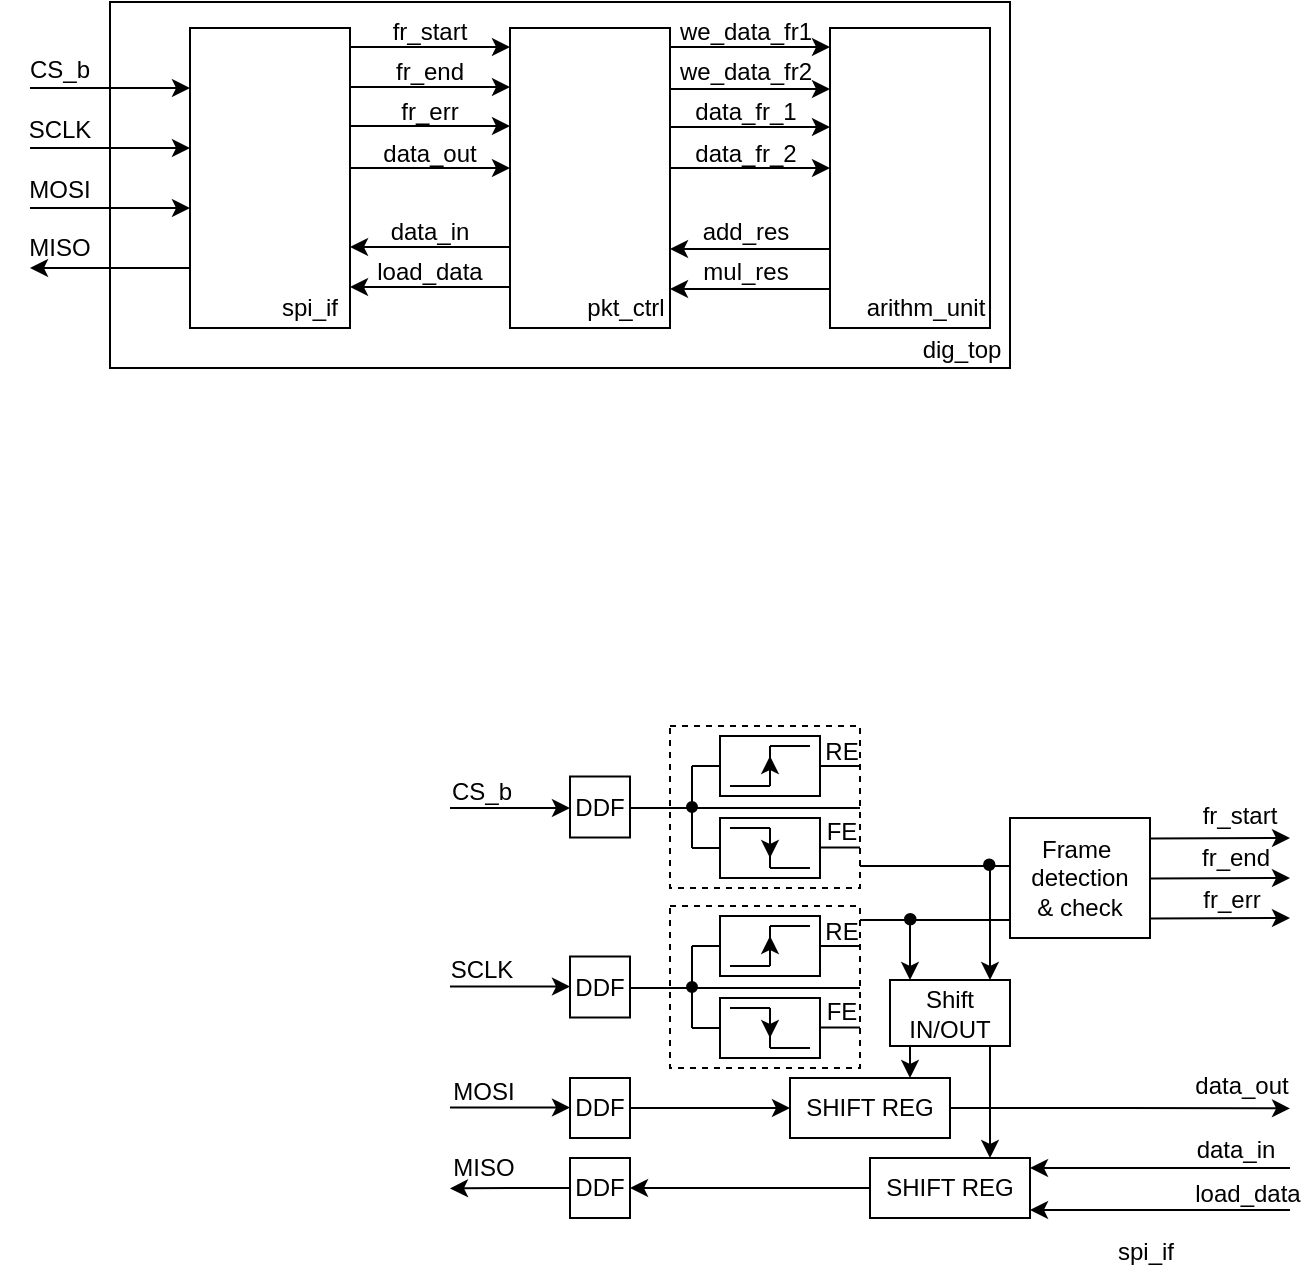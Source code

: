 <mxfile version="22.1.2" type="device">
  <diagram name="Page-1" id="AI9xFA448RENWGoOS4yr">
    <mxGraphModel dx="683" dy="432" grid="1" gridSize="10" guides="1" tooltips="1" connect="1" arrows="1" fold="1" page="1" pageScale="1" pageWidth="827" pageHeight="1169" math="0" shadow="0">
      <root>
        <mxCell id="0" />
        <mxCell id="1" parent="0" />
        <mxCell id="WoIh1A_TEwp8gWf-KlNA-135" value="" style="group" parent="1" vertex="1" connectable="0">
          <mxGeometry x="420" y="477" width="136" height="83" as="geometry" />
        </mxCell>
        <mxCell id="WoIh1A_TEwp8gWf-KlNA-115" value="" style="group" parent="WoIh1A_TEwp8gWf-KlNA-135" vertex="1" connectable="0">
          <mxGeometry x="50" y="12" width="40" height="20" as="geometry" />
        </mxCell>
        <mxCell id="WoIh1A_TEwp8gWf-KlNA-110" value="" style="endArrow=none;html=1;rounded=0;" parent="WoIh1A_TEwp8gWf-KlNA-115" edge="1">
          <mxGeometry width="50" height="50" relative="1" as="geometry">
            <mxPoint y="20" as="sourcePoint" />
            <mxPoint x="20" y="20" as="targetPoint" />
          </mxGeometry>
        </mxCell>
        <mxCell id="WoIh1A_TEwp8gWf-KlNA-111" value="" style="endArrow=none;html=1;rounded=0;" parent="WoIh1A_TEwp8gWf-KlNA-115" edge="1">
          <mxGeometry width="50" height="50" relative="1" as="geometry">
            <mxPoint x="20" as="sourcePoint" />
            <mxPoint x="40" as="targetPoint" />
          </mxGeometry>
        </mxCell>
        <mxCell id="WoIh1A_TEwp8gWf-KlNA-112" value="" style="endArrow=none;html=1;rounded=0;" parent="WoIh1A_TEwp8gWf-KlNA-115" edge="1">
          <mxGeometry width="50" height="50" relative="1" as="geometry">
            <mxPoint x="20" y="20" as="sourcePoint" />
            <mxPoint x="20" as="targetPoint" />
          </mxGeometry>
        </mxCell>
        <mxCell id="WoIh1A_TEwp8gWf-KlNA-114" value="" style="endArrow=classic;html=1;rounded=0;" parent="WoIh1A_TEwp8gWf-KlNA-115" edge="1">
          <mxGeometry width="50" height="50" relative="1" as="geometry">
            <mxPoint x="20" y="15" as="sourcePoint" />
            <mxPoint x="20" y="5" as="targetPoint" />
          </mxGeometry>
        </mxCell>
        <mxCell id="WoIh1A_TEwp8gWf-KlNA-121" value="" style="group" parent="WoIh1A_TEwp8gWf-KlNA-135" vertex="1" connectable="0">
          <mxGeometry x="50" y="53" width="40" height="20" as="geometry" />
        </mxCell>
        <mxCell id="WoIh1A_TEwp8gWf-KlNA-117" value="" style="endArrow=none;html=1;rounded=0;" parent="WoIh1A_TEwp8gWf-KlNA-121" edge="1">
          <mxGeometry width="50" height="50" relative="1" as="geometry">
            <mxPoint as="sourcePoint" />
            <mxPoint x="20" as="targetPoint" />
          </mxGeometry>
        </mxCell>
        <mxCell id="WoIh1A_TEwp8gWf-KlNA-118" value="" style="endArrow=none;html=1;rounded=0;" parent="WoIh1A_TEwp8gWf-KlNA-121" edge="1">
          <mxGeometry width="50" height="50" relative="1" as="geometry">
            <mxPoint x="20" y="20" as="sourcePoint" />
            <mxPoint x="40" y="20" as="targetPoint" />
          </mxGeometry>
        </mxCell>
        <mxCell id="WoIh1A_TEwp8gWf-KlNA-119" value="" style="endArrow=none;html=1;rounded=0;" parent="WoIh1A_TEwp8gWf-KlNA-121" edge="1">
          <mxGeometry width="50" height="50" relative="1" as="geometry">
            <mxPoint x="20" as="sourcePoint" />
            <mxPoint x="20" y="20" as="targetPoint" />
          </mxGeometry>
        </mxCell>
        <mxCell id="WoIh1A_TEwp8gWf-KlNA-120" value="" style="endArrow=classic;html=1;rounded=0;" parent="WoIh1A_TEwp8gWf-KlNA-121" edge="1">
          <mxGeometry width="50" height="50" relative="1" as="geometry">
            <mxPoint x="20" y="5" as="sourcePoint" />
            <mxPoint x="20" y="15" as="targetPoint" />
          </mxGeometry>
        </mxCell>
        <mxCell id="WoIh1A_TEwp8gWf-KlNA-122" value="" style="rounded=0;whiteSpace=wrap;html=1;fillColor=none;" parent="WoIh1A_TEwp8gWf-KlNA-135" vertex="1">
          <mxGeometry x="45" y="7" width="50" height="30" as="geometry" />
        </mxCell>
        <mxCell id="WoIh1A_TEwp8gWf-KlNA-123" value="" style="rounded=0;whiteSpace=wrap;html=1;fillColor=none;" parent="WoIh1A_TEwp8gWf-KlNA-135" vertex="1">
          <mxGeometry x="45" y="48" width="50" height="30" as="geometry" />
        </mxCell>
        <mxCell id="WoIh1A_TEwp8gWf-KlNA-124" value="" style="endArrow=none;html=1;rounded=0;" parent="WoIh1A_TEwp8gWf-KlNA-135" edge="1">
          <mxGeometry width="50" height="50" relative="1" as="geometry">
            <mxPoint x="95" y="22" as="sourcePoint" />
            <mxPoint x="115" y="22" as="targetPoint" />
          </mxGeometry>
        </mxCell>
        <mxCell id="WoIh1A_TEwp8gWf-KlNA-126" value="RE" style="text;html=1;strokeColor=none;fillColor=none;align=center;verticalAlign=middle;whiteSpace=wrap;rounded=0;" parent="WoIh1A_TEwp8gWf-KlNA-135" vertex="1">
          <mxGeometry x="76" width="60" height="30" as="geometry" />
        </mxCell>
        <mxCell id="WoIh1A_TEwp8gWf-KlNA-127" value="" style="endArrow=none;html=1;rounded=0;" parent="WoIh1A_TEwp8gWf-KlNA-135" edge="1">
          <mxGeometry width="50" height="50" relative="1" as="geometry">
            <mxPoint x="95" y="62.8" as="sourcePoint" />
            <mxPoint x="115" y="62.8" as="targetPoint" />
          </mxGeometry>
        </mxCell>
        <mxCell id="WoIh1A_TEwp8gWf-KlNA-128" value="FE" style="text;html=1;strokeColor=none;fillColor=none;align=center;verticalAlign=middle;whiteSpace=wrap;rounded=0;" parent="WoIh1A_TEwp8gWf-KlNA-135" vertex="1">
          <mxGeometry x="76" y="40" width="60" height="30" as="geometry" />
        </mxCell>
        <mxCell id="WoIh1A_TEwp8gWf-KlNA-129" value="" style="endArrow=none;html=1;rounded=0;" parent="WoIh1A_TEwp8gWf-KlNA-135" edge="1">
          <mxGeometry width="50" height="50" relative="1" as="geometry">
            <mxPoint y="43" as="sourcePoint" />
            <mxPoint x="115" y="43" as="targetPoint" />
          </mxGeometry>
        </mxCell>
        <mxCell id="WoIh1A_TEwp8gWf-KlNA-130" value="" style="rounded=0;whiteSpace=wrap;html=1;strokeColor=default;fillColor=none;dashed=1;" parent="WoIh1A_TEwp8gWf-KlNA-135" vertex="1">
          <mxGeometry x="20" y="2" width="95" height="81" as="geometry" />
        </mxCell>
        <mxCell id="WoIh1A_TEwp8gWf-KlNA-131" value="" style="endArrow=none;html=1;rounded=0;" parent="WoIh1A_TEwp8gWf-KlNA-135" edge="1">
          <mxGeometry width="50" height="50" relative="1" as="geometry">
            <mxPoint x="31" y="22" as="sourcePoint" />
            <mxPoint x="45" y="22" as="targetPoint" />
          </mxGeometry>
        </mxCell>
        <mxCell id="WoIh1A_TEwp8gWf-KlNA-132" value="" style="endArrow=none;html=1;rounded=0;" parent="WoIh1A_TEwp8gWf-KlNA-135" edge="1">
          <mxGeometry width="50" height="50" relative="1" as="geometry">
            <mxPoint x="31" y="63" as="sourcePoint" />
            <mxPoint x="45" y="63" as="targetPoint" />
          </mxGeometry>
        </mxCell>
        <mxCell id="WoIh1A_TEwp8gWf-KlNA-133" value="" style="endArrow=none;html=1;rounded=0;" parent="WoIh1A_TEwp8gWf-KlNA-135" edge="1">
          <mxGeometry width="50" height="50" relative="1" as="geometry">
            <mxPoint x="31" y="63" as="sourcePoint" />
            <mxPoint x="31" y="22" as="targetPoint" />
          </mxGeometry>
        </mxCell>
        <mxCell id="WoIh1A_TEwp8gWf-KlNA-134" value="" style="ellipse;whiteSpace=wrap;html=1;aspect=fixed;fillColor=#000000;" parent="WoIh1A_TEwp8gWf-KlNA-135" vertex="1">
          <mxGeometry x="28.5" y="40" width="5" height="5" as="geometry" />
        </mxCell>
        <mxCell id="WoIh1A_TEwp8gWf-KlNA-136" value="" style="group" parent="1" vertex="1" connectable="0">
          <mxGeometry x="420" y="567" width="136" height="83" as="geometry" />
        </mxCell>
        <mxCell id="WoIh1A_TEwp8gWf-KlNA-137" value="" style="group" parent="WoIh1A_TEwp8gWf-KlNA-136" vertex="1" connectable="0">
          <mxGeometry x="50" y="12" width="40" height="20" as="geometry" />
        </mxCell>
        <mxCell id="WoIh1A_TEwp8gWf-KlNA-138" value="" style="endArrow=none;html=1;rounded=0;" parent="WoIh1A_TEwp8gWf-KlNA-137" edge="1">
          <mxGeometry width="50" height="50" relative="1" as="geometry">
            <mxPoint y="20" as="sourcePoint" />
            <mxPoint x="20" y="20" as="targetPoint" />
          </mxGeometry>
        </mxCell>
        <mxCell id="WoIh1A_TEwp8gWf-KlNA-139" value="" style="endArrow=none;html=1;rounded=0;" parent="WoIh1A_TEwp8gWf-KlNA-137" edge="1">
          <mxGeometry width="50" height="50" relative="1" as="geometry">
            <mxPoint x="20" as="sourcePoint" />
            <mxPoint x="40" as="targetPoint" />
          </mxGeometry>
        </mxCell>
        <mxCell id="WoIh1A_TEwp8gWf-KlNA-140" value="" style="endArrow=none;html=1;rounded=0;" parent="WoIh1A_TEwp8gWf-KlNA-137" edge="1">
          <mxGeometry width="50" height="50" relative="1" as="geometry">
            <mxPoint x="20" y="20" as="sourcePoint" />
            <mxPoint x="20" as="targetPoint" />
          </mxGeometry>
        </mxCell>
        <mxCell id="WoIh1A_TEwp8gWf-KlNA-141" value="" style="endArrow=classic;html=1;rounded=0;" parent="WoIh1A_TEwp8gWf-KlNA-137" edge="1">
          <mxGeometry width="50" height="50" relative="1" as="geometry">
            <mxPoint x="20" y="15" as="sourcePoint" />
            <mxPoint x="20" y="5" as="targetPoint" />
          </mxGeometry>
        </mxCell>
        <mxCell id="WoIh1A_TEwp8gWf-KlNA-142" value="" style="group" parent="WoIh1A_TEwp8gWf-KlNA-136" vertex="1" connectable="0">
          <mxGeometry x="50" y="53" width="40" height="20" as="geometry" />
        </mxCell>
        <mxCell id="WoIh1A_TEwp8gWf-KlNA-143" value="" style="endArrow=none;html=1;rounded=0;" parent="WoIh1A_TEwp8gWf-KlNA-142" edge="1">
          <mxGeometry width="50" height="50" relative="1" as="geometry">
            <mxPoint as="sourcePoint" />
            <mxPoint x="20" as="targetPoint" />
          </mxGeometry>
        </mxCell>
        <mxCell id="WoIh1A_TEwp8gWf-KlNA-144" value="" style="endArrow=none;html=1;rounded=0;" parent="WoIh1A_TEwp8gWf-KlNA-142" edge="1">
          <mxGeometry width="50" height="50" relative="1" as="geometry">
            <mxPoint x="20" y="20" as="sourcePoint" />
            <mxPoint x="40" y="20" as="targetPoint" />
          </mxGeometry>
        </mxCell>
        <mxCell id="WoIh1A_TEwp8gWf-KlNA-145" value="" style="endArrow=none;html=1;rounded=0;" parent="WoIh1A_TEwp8gWf-KlNA-142" edge="1">
          <mxGeometry width="50" height="50" relative="1" as="geometry">
            <mxPoint x="20" as="sourcePoint" />
            <mxPoint x="20" y="20" as="targetPoint" />
          </mxGeometry>
        </mxCell>
        <mxCell id="WoIh1A_TEwp8gWf-KlNA-146" value="" style="endArrow=classic;html=1;rounded=0;" parent="WoIh1A_TEwp8gWf-KlNA-142" edge="1">
          <mxGeometry width="50" height="50" relative="1" as="geometry">
            <mxPoint x="20" y="5" as="sourcePoint" />
            <mxPoint x="20" y="15" as="targetPoint" />
          </mxGeometry>
        </mxCell>
        <mxCell id="WoIh1A_TEwp8gWf-KlNA-147" value="" style="rounded=0;whiteSpace=wrap;html=1;fillColor=none;" parent="WoIh1A_TEwp8gWf-KlNA-136" vertex="1">
          <mxGeometry x="45" y="7" width="50" height="30" as="geometry" />
        </mxCell>
        <mxCell id="WoIh1A_TEwp8gWf-KlNA-148" value="" style="rounded=0;whiteSpace=wrap;html=1;fillColor=none;" parent="WoIh1A_TEwp8gWf-KlNA-136" vertex="1">
          <mxGeometry x="45" y="48" width="50" height="30" as="geometry" />
        </mxCell>
        <mxCell id="WoIh1A_TEwp8gWf-KlNA-149" value="" style="endArrow=none;html=1;rounded=0;" parent="WoIh1A_TEwp8gWf-KlNA-136" edge="1">
          <mxGeometry width="50" height="50" relative="1" as="geometry">
            <mxPoint x="95" y="22" as="sourcePoint" />
            <mxPoint x="115" y="22" as="targetPoint" />
          </mxGeometry>
        </mxCell>
        <mxCell id="WoIh1A_TEwp8gWf-KlNA-150" value="RE" style="text;html=1;strokeColor=none;fillColor=none;align=center;verticalAlign=middle;whiteSpace=wrap;rounded=0;" parent="WoIh1A_TEwp8gWf-KlNA-136" vertex="1">
          <mxGeometry x="76" width="60" height="30" as="geometry" />
        </mxCell>
        <mxCell id="WoIh1A_TEwp8gWf-KlNA-151" value="" style="endArrow=none;html=1;rounded=0;" parent="WoIh1A_TEwp8gWf-KlNA-136" edge="1">
          <mxGeometry width="50" height="50" relative="1" as="geometry">
            <mxPoint x="95" y="62.8" as="sourcePoint" />
            <mxPoint x="115" y="62.8" as="targetPoint" />
          </mxGeometry>
        </mxCell>
        <mxCell id="WoIh1A_TEwp8gWf-KlNA-152" value="FE" style="text;html=1;strokeColor=none;fillColor=none;align=center;verticalAlign=middle;whiteSpace=wrap;rounded=0;" parent="WoIh1A_TEwp8gWf-KlNA-136" vertex="1">
          <mxGeometry x="76" y="40" width="60" height="30" as="geometry" />
        </mxCell>
        <mxCell id="WoIh1A_TEwp8gWf-KlNA-153" value="" style="endArrow=none;html=1;rounded=0;" parent="WoIh1A_TEwp8gWf-KlNA-136" edge="1">
          <mxGeometry width="50" height="50" relative="1" as="geometry">
            <mxPoint y="43" as="sourcePoint" />
            <mxPoint x="115" y="43" as="targetPoint" />
          </mxGeometry>
        </mxCell>
        <mxCell id="WoIh1A_TEwp8gWf-KlNA-154" value="" style="rounded=0;whiteSpace=wrap;html=1;strokeColor=default;fillColor=none;dashed=1;" parent="WoIh1A_TEwp8gWf-KlNA-136" vertex="1">
          <mxGeometry x="20" y="2" width="95" height="81" as="geometry" />
        </mxCell>
        <mxCell id="WoIh1A_TEwp8gWf-KlNA-155" value="" style="endArrow=none;html=1;rounded=0;" parent="WoIh1A_TEwp8gWf-KlNA-136" edge="1">
          <mxGeometry width="50" height="50" relative="1" as="geometry">
            <mxPoint x="31" y="22" as="sourcePoint" />
            <mxPoint x="45" y="22" as="targetPoint" />
          </mxGeometry>
        </mxCell>
        <mxCell id="WoIh1A_TEwp8gWf-KlNA-156" value="" style="endArrow=none;html=1;rounded=0;" parent="WoIh1A_TEwp8gWf-KlNA-136" edge="1">
          <mxGeometry width="50" height="50" relative="1" as="geometry">
            <mxPoint x="31" y="63" as="sourcePoint" />
            <mxPoint x="45" y="63" as="targetPoint" />
          </mxGeometry>
        </mxCell>
        <mxCell id="WoIh1A_TEwp8gWf-KlNA-157" value="" style="endArrow=none;html=1;rounded=0;" parent="WoIh1A_TEwp8gWf-KlNA-136" edge="1">
          <mxGeometry width="50" height="50" relative="1" as="geometry">
            <mxPoint x="31" y="63" as="sourcePoint" />
            <mxPoint x="31" y="22" as="targetPoint" />
          </mxGeometry>
        </mxCell>
        <mxCell id="WoIh1A_TEwp8gWf-KlNA-158" value="" style="ellipse;whiteSpace=wrap;html=1;aspect=fixed;fillColor=#000000;" parent="WoIh1A_TEwp8gWf-KlNA-136" vertex="1">
          <mxGeometry x="28.5" y="40" width="5" height="5" as="geometry" />
        </mxCell>
        <mxCell id="WoIh1A_TEwp8gWf-KlNA-159" value="DDF" style="rounded=0;whiteSpace=wrap;html=1;" parent="1" vertex="1">
          <mxGeometry x="390" y="504.25" width="30" height="30.5" as="geometry" />
        </mxCell>
        <mxCell id="WoIh1A_TEwp8gWf-KlNA-160" value="DDF" style="rounded=0;whiteSpace=wrap;html=1;" parent="1" vertex="1">
          <mxGeometry x="390" y="594.25" width="30" height="30.5" as="geometry" />
        </mxCell>
        <mxCell id="WoIh1A_TEwp8gWf-KlNA-161" value="" style="endArrow=classic;html=1;rounded=0;" parent="1" edge="1">
          <mxGeometry width="50" height="50" relative="1" as="geometry">
            <mxPoint x="330" y="520" as="sourcePoint" />
            <mxPoint x="390" y="520" as="targetPoint" />
          </mxGeometry>
        </mxCell>
        <mxCell id="WoIh1A_TEwp8gWf-KlNA-162" value="" style="endArrow=classic;html=1;rounded=0;" parent="1" edge="1">
          <mxGeometry width="50" height="50" relative="1" as="geometry">
            <mxPoint x="330" y="609.3" as="sourcePoint" />
            <mxPoint x="390" y="609.3" as="targetPoint" />
          </mxGeometry>
        </mxCell>
        <mxCell id="WoIh1A_TEwp8gWf-KlNA-166" style="edgeStyle=orthogonalEdgeStyle;rounded=0;orthogonalLoop=1;jettySize=auto;html=1;exitX=1;exitY=0.5;exitDx=0;exitDy=0;entryX=0;entryY=0.5;entryDx=0;entryDy=0;startArrow=none;startFill=0;endArrow=classic;endFill=1;" parent="1" source="WoIh1A_TEwp8gWf-KlNA-163" target="WoIh1A_TEwp8gWf-KlNA-165" edge="1">
          <mxGeometry relative="1" as="geometry" />
        </mxCell>
        <mxCell id="WoIh1A_TEwp8gWf-KlNA-163" value="DDF" style="rounded=0;whiteSpace=wrap;html=1;" parent="1" vertex="1">
          <mxGeometry x="390" y="655" width="30" height="30" as="geometry" />
        </mxCell>
        <mxCell id="WoIh1A_TEwp8gWf-KlNA-164" value="" style="endArrow=classic;html=1;rounded=0;" parent="1" edge="1">
          <mxGeometry width="50" height="50" relative="1" as="geometry">
            <mxPoint x="330" y="669.8" as="sourcePoint" />
            <mxPoint x="390" y="669.8" as="targetPoint" />
          </mxGeometry>
        </mxCell>
        <mxCell id="WoIh1A_TEwp8gWf-KlNA-186" style="edgeStyle=orthogonalEdgeStyle;rounded=0;orthogonalLoop=1;jettySize=auto;html=1;exitX=1;exitY=0.5;exitDx=0;exitDy=0;" parent="1" source="WoIh1A_TEwp8gWf-KlNA-165" edge="1">
          <mxGeometry relative="1" as="geometry">
            <mxPoint x="750" y="670.2" as="targetPoint" />
          </mxGeometry>
        </mxCell>
        <mxCell id="WoIh1A_TEwp8gWf-KlNA-165" value="SHIFT REG" style="rounded=0;whiteSpace=wrap;html=1;" parent="1" vertex="1">
          <mxGeometry x="500" y="655" width="80" height="30" as="geometry" />
        </mxCell>
        <mxCell id="WoIh1A_TEwp8gWf-KlNA-167" value="Shift&lt;br&gt;IN/OUT" style="rounded=0;whiteSpace=wrap;html=1;" parent="1" vertex="1">
          <mxGeometry x="550" y="606" width="60" height="33" as="geometry" />
        </mxCell>
        <mxCell id="WoIh1A_TEwp8gWf-KlNA-168" value="" style="endArrow=classic;html=1;rounded=0;entryX=0.75;entryY=0;entryDx=0;entryDy=0;" parent="1" target="WoIh1A_TEwp8gWf-KlNA-165" edge="1">
          <mxGeometry width="50" height="50" relative="1" as="geometry">
            <mxPoint x="560" y="639" as="sourcePoint" />
            <mxPoint x="610" y="589" as="targetPoint" />
          </mxGeometry>
        </mxCell>
        <mxCell id="WoIh1A_TEwp8gWf-KlNA-169" value="" style="endArrow=classic;html=1;rounded=0;entryX=0.75;entryY=0;entryDx=0;entryDy=0;" parent="1" target="WoIh1A_TEwp8gWf-KlNA-170" edge="1">
          <mxGeometry width="50" height="50" relative="1" as="geometry">
            <mxPoint x="600" y="639" as="sourcePoint" />
            <mxPoint x="600" y="660" as="targetPoint" />
          </mxGeometry>
        </mxCell>
        <mxCell id="WoIh1A_TEwp8gWf-KlNA-172" style="edgeStyle=orthogonalEdgeStyle;rounded=0;orthogonalLoop=1;jettySize=auto;html=1;exitX=0;exitY=0.5;exitDx=0;exitDy=0;entryX=1;entryY=0.5;entryDx=0;entryDy=0;" parent="1" source="WoIh1A_TEwp8gWf-KlNA-170" target="WoIh1A_TEwp8gWf-KlNA-171" edge="1">
          <mxGeometry relative="1" as="geometry" />
        </mxCell>
        <mxCell id="WoIh1A_TEwp8gWf-KlNA-170" value="SHIFT REG" style="rounded=0;whiteSpace=wrap;html=1;" parent="1" vertex="1">
          <mxGeometry x="540" y="695" width="80" height="30" as="geometry" />
        </mxCell>
        <mxCell id="WoIh1A_TEwp8gWf-KlNA-173" style="edgeStyle=orthogonalEdgeStyle;rounded=0;orthogonalLoop=1;jettySize=auto;html=1;exitX=0;exitY=0.5;exitDx=0;exitDy=0;" parent="1" source="WoIh1A_TEwp8gWf-KlNA-171" edge="1">
          <mxGeometry relative="1" as="geometry">
            <mxPoint x="330" y="710.2" as="targetPoint" />
          </mxGeometry>
        </mxCell>
        <mxCell id="WoIh1A_TEwp8gWf-KlNA-171" value="DDF" style="rounded=0;whiteSpace=wrap;html=1;" parent="1" vertex="1">
          <mxGeometry x="390" y="695" width="30" height="30" as="geometry" />
        </mxCell>
        <mxCell id="WoIh1A_TEwp8gWf-KlNA-174" value="Frame&amp;nbsp;&lt;br&gt;detection&lt;br&gt;&amp;amp; check" style="rounded=0;whiteSpace=wrap;html=1;" parent="1" vertex="1">
          <mxGeometry x="610" y="525" width="70" height="60" as="geometry" />
        </mxCell>
        <mxCell id="WoIh1A_TEwp8gWf-KlNA-176" value="" style="endArrow=classic;html=1;rounded=0;" parent="1" edge="1">
          <mxGeometry width="50" height="50" relative="1" as="geometry">
            <mxPoint x="680" y="555.25" as="sourcePoint" />
            <mxPoint x="750" y="555" as="targetPoint" />
          </mxGeometry>
        </mxCell>
        <mxCell id="WoIh1A_TEwp8gWf-KlNA-177" value="" style="endArrow=classic;html=1;rounded=0;" parent="1" edge="1">
          <mxGeometry width="50" height="50" relative="1" as="geometry">
            <mxPoint x="680" y="535.25" as="sourcePoint" />
            <mxPoint x="750" y="535" as="targetPoint" />
          </mxGeometry>
        </mxCell>
        <mxCell id="WoIh1A_TEwp8gWf-KlNA-178" value="" style="endArrow=classic;html=1;rounded=0;" parent="1" edge="1">
          <mxGeometry width="50" height="50" relative="1" as="geometry">
            <mxPoint x="680" y="575.25" as="sourcePoint" />
            <mxPoint x="750" y="575" as="targetPoint" />
          </mxGeometry>
        </mxCell>
        <mxCell id="WoIh1A_TEwp8gWf-KlNA-180" value="" style="endArrow=none;html=1;rounded=0;" parent="1" edge="1">
          <mxGeometry width="50" height="50" relative="1" as="geometry">
            <mxPoint x="610" y="549" as="sourcePoint" />
            <mxPoint x="535" y="549" as="targetPoint" />
          </mxGeometry>
        </mxCell>
        <mxCell id="WoIh1A_TEwp8gWf-KlNA-181" value="" style="endArrow=none;html=1;rounded=0;" parent="1" edge="1">
          <mxGeometry width="50" height="50" relative="1" as="geometry">
            <mxPoint x="610" y="576" as="sourcePoint" />
            <mxPoint x="535" y="576" as="targetPoint" />
          </mxGeometry>
        </mxCell>
        <mxCell id="WoIh1A_TEwp8gWf-KlNA-182" value="" style="endArrow=classic;html=1;rounded=0;entryX=0.75;entryY=0;entryDx=0;entryDy=0;" parent="1" edge="1">
          <mxGeometry width="50" height="50" relative="1" as="geometry">
            <mxPoint x="600" y="549" as="sourcePoint" />
            <mxPoint x="600" y="606" as="targetPoint" />
          </mxGeometry>
        </mxCell>
        <mxCell id="WoIh1A_TEwp8gWf-KlNA-183" value="" style="endArrow=classic;html=1;rounded=0;entryX=0.75;entryY=0;entryDx=0;entryDy=0;" parent="1" edge="1">
          <mxGeometry width="50" height="50" relative="1" as="geometry">
            <mxPoint x="560" y="576" as="sourcePoint" />
            <mxPoint x="560" y="606" as="targetPoint" />
          </mxGeometry>
        </mxCell>
        <mxCell id="WoIh1A_TEwp8gWf-KlNA-184" value="" style="ellipse;whiteSpace=wrap;html=1;aspect=fixed;fillColor=#000000;" parent="1" vertex="1">
          <mxGeometry x="597" y="545.75" width="5.25" height="5.25" as="geometry" />
        </mxCell>
        <mxCell id="WoIh1A_TEwp8gWf-KlNA-185" value="" style="ellipse;whiteSpace=wrap;html=1;aspect=fixed;fillColor=#000000;" parent="1" vertex="1">
          <mxGeometry x="557.5" y="573" width="5.25" height="5.25" as="geometry" />
        </mxCell>
        <mxCell id="WoIh1A_TEwp8gWf-KlNA-187" value="" style="endArrow=classic;html=1;rounded=0;entryX=1;entryY=0.5;entryDx=0;entryDy=0;" parent="1" edge="1">
          <mxGeometry width="50" height="50" relative="1" as="geometry">
            <mxPoint x="750" y="721" as="sourcePoint" />
            <mxPoint x="620" y="721" as="targetPoint" />
          </mxGeometry>
        </mxCell>
        <mxCell id="WoIh1A_TEwp8gWf-KlNA-188" value="" style="endArrow=classic;html=1;rounded=0;entryX=1;entryY=0.5;entryDx=0;entryDy=0;" parent="1" edge="1">
          <mxGeometry width="50" height="50" relative="1" as="geometry">
            <mxPoint x="750" y="700" as="sourcePoint" />
            <mxPoint x="620" y="700" as="targetPoint" />
          </mxGeometry>
        </mxCell>
        <mxCell id="GOim5yvG8NWphUXoWWZ7-10" style="edgeStyle=orthogonalEdgeStyle;rounded=0;orthogonalLoop=1;jettySize=auto;html=1;exitX=1;exitY=0.25;exitDx=0;exitDy=0;entryX=0;entryY=0.25;entryDx=0;entryDy=0;" edge="1" parent="1">
          <mxGeometry relative="1" as="geometry">
            <mxPoint x="280" y="139.5" as="sourcePoint" />
            <mxPoint x="360" y="139.5" as="targetPoint" />
          </mxGeometry>
        </mxCell>
        <mxCell id="GOim5yvG8NWphUXoWWZ7-11" style="edgeStyle=orthogonalEdgeStyle;rounded=0;orthogonalLoop=1;jettySize=auto;html=1;exitX=1;exitY=0.25;exitDx=0;exitDy=0;entryX=0;entryY=0.25;entryDx=0;entryDy=0;" edge="1" parent="1">
          <mxGeometry relative="1" as="geometry">
            <mxPoint x="280" y="159.5" as="sourcePoint" />
            <mxPoint x="360" y="159.5" as="targetPoint" />
          </mxGeometry>
        </mxCell>
        <mxCell id="GOim5yvG8NWphUXoWWZ7-12" style="edgeStyle=orthogonalEdgeStyle;rounded=0;orthogonalLoop=1;jettySize=auto;html=1;exitX=1;exitY=0.5;exitDx=0;exitDy=0;entryX=0;entryY=0.5;entryDx=0;entryDy=0;" edge="1" parent="1">
          <mxGeometry relative="1" as="geometry">
            <mxPoint x="280" y="179" as="sourcePoint" />
            <mxPoint x="360" y="179" as="targetPoint" />
          </mxGeometry>
        </mxCell>
        <mxCell id="GOim5yvG8NWphUXoWWZ7-13" style="edgeStyle=orthogonalEdgeStyle;rounded=0;orthogonalLoop=1;jettySize=auto;html=1;exitX=1;exitY=0.5;exitDx=0;exitDy=0;entryX=0;entryY=0.5;entryDx=0;entryDy=0;" edge="1" parent="1">
          <mxGeometry relative="1" as="geometry">
            <mxPoint x="280" y="200" as="sourcePoint" />
            <mxPoint x="360" y="200" as="targetPoint" />
          </mxGeometry>
        </mxCell>
        <mxCell id="WoIh1A_TEwp8gWf-KlNA-189" value="" style="rounded=0;whiteSpace=wrap;html=1;fillColor=none;" parent="1" vertex="1">
          <mxGeometry x="200" y="130" width="80" height="150" as="geometry" />
        </mxCell>
        <mxCell id="WoIh1A_TEwp8gWf-KlNA-191" value="spi_if" style="text;html=1;strokeColor=none;fillColor=none;align=center;verticalAlign=middle;whiteSpace=wrap;rounded=0;" parent="1" vertex="1">
          <mxGeometry x="648" y="727" width="60" height="30" as="geometry" />
        </mxCell>
        <mxCell id="WoIh1A_TEwp8gWf-KlNA-192" value="CS_b" style="text;html=1;strokeColor=none;fillColor=none;align=center;verticalAlign=middle;whiteSpace=wrap;rounded=0;" parent="1" vertex="1">
          <mxGeometry x="316" y="497" width="60" height="30" as="geometry" />
        </mxCell>
        <mxCell id="WoIh1A_TEwp8gWf-KlNA-193" value="SCLK" style="text;html=1;strokeColor=none;fillColor=none;align=center;verticalAlign=middle;whiteSpace=wrap;rounded=0;" parent="1" vertex="1">
          <mxGeometry x="316" y="586" width="60" height="30" as="geometry" />
        </mxCell>
        <mxCell id="WoIh1A_TEwp8gWf-KlNA-194" value="MOSI" style="text;html=1;strokeColor=none;fillColor=none;align=center;verticalAlign=middle;whiteSpace=wrap;rounded=0;" parent="1" vertex="1">
          <mxGeometry x="317" y="647" width="60" height="30" as="geometry" />
        </mxCell>
        <mxCell id="WoIh1A_TEwp8gWf-KlNA-195" value="MISO" style="text;html=1;strokeColor=none;fillColor=none;align=center;verticalAlign=middle;whiteSpace=wrap;rounded=0;" parent="1" vertex="1">
          <mxGeometry x="317" y="685" width="60" height="30" as="geometry" />
        </mxCell>
        <mxCell id="WoIh1A_TEwp8gWf-KlNA-196" value="fr_start" style="text;html=1;strokeColor=none;fillColor=none;align=center;verticalAlign=middle;whiteSpace=wrap;rounded=0;" parent="1" vertex="1">
          <mxGeometry x="695" y="508.75" width="60" height="30" as="geometry" />
        </mxCell>
        <mxCell id="WoIh1A_TEwp8gWf-KlNA-197" value="fr_end" style="text;html=1;strokeColor=none;fillColor=none;align=center;verticalAlign=middle;whiteSpace=wrap;rounded=0;" parent="1" vertex="1">
          <mxGeometry x="693" y="530" width="60" height="30" as="geometry" />
        </mxCell>
        <mxCell id="WoIh1A_TEwp8gWf-KlNA-198" value="fr_err" style="text;html=1;strokeColor=none;fillColor=none;align=center;verticalAlign=middle;whiteSpace=wrap;rounded=0;" parent="1" vertex="1">
          <mxGeometry x="691" y="551" width="60" height="30" as="geometry" />
        </mxCell>
        <mxCell id="WoIh1A_TEwp8gWf-KlNA-199" value="data_out" style="text;html=1;strokeColor=none;fillColor=none;align=center;verticalAlign=middle;whiteSpace=wrap;rounded=0;" parent="1" vertex="1">
          <mxGeometry x="696" y="644" width="60" height="30" as="geometry" />
        </mxCell>
        <mxCell id="WoIh1A_TEwp8gWf-KlNA-200" value="data_in" style="text;html=1;strokeColor=none;fillColor=none;align=center;verticalAlign=middle;whiteSpace=wrap;rounded=0;" parent="1" vertex="1">
          <mxGeometry x="693" y="676" width="60" height="30" as="geometry" />
        </mxCell>
        <mxCell id="WoIh1A_TEwp8gWf-KlNA-201" value="load_data" style="text;html=1;strokeColor=none;fillColor=none;align=center;verticalAlign=middle;whiteSpace=wrap;rounded=0;" parent="1" vertex="1">
          <mxGeometry x="699" y="698" width="60" height="30" as="geometry" />
        </mxCell>
        <mxCell id="GOim5yvG8NWphUXoWWZ7-2" value="spi_if" style="text;html=1;strokeColor=none;fillColor=none;align=center;verticalAlign=middle;whiteSpace=wrap;rounded=0;" vertex="1" parent="1">
          <mxGeometry x="230" y="255" width="60" height="30" as="geometry" />
        </mxCell>
        <mxCell id="GOim5yvG8NWphUXoWWZ7-14" style="edgeStyle=orthogonalEdgeStyle;rounded=0;orthogonalLoop=1;jettySize=auto;html=1;exitX=0;exitY=0.75;exitDx=0;exitDy=0;entryX=1;entryY=0.75;entryDx=0;entryDy=0;" edge="1" parent="1">
          <mxGeometry relative="1" as="geometry">
            <mxPoint x="360" y="259.5" as="sourcePoint" />
            <mxPoint x="280" y="259.5" as="targetPoint" />
          </mxGeometry>
        </mxCell>
        <mxCell id="GOim5yvG8NWphUXoWWZ7-15" style="edgeStyle=orthogonalEdgeStyle;rounded=0;orthogonalLoop=1;jettySize=auto;html=1;exitX=0;exitY=0.75;exitDx=0;exitDy=0;entryX=1;entryY=0.75;entryDx=0;entryDy=0;" edge="1" parent="1">
          <mxGeometry relative="1" as="geometry">
            <mxPoint x="360" y="239.5" as="sourcePoint" />
            <mxPoint x="280" y="239.5" as="targetPoint" />
          </mxGeometry>
        </mxCell>
        <mxCell id="GOim5yvG8NWphUXoWWZ7-16" style="edgeStyle=orthogonalEdgeStyle;rounded=0;orthogonalLoop=1;jettySize=auto;html=1;exitX=1;exitY=0.25;exitDx=0;exitDy=0;entryX=0;entryY=0.25;entryDx=0;entryDy=0;" edge="1" parent="1">
          <mxGeometry relative="1" as="geometry">
            <mxPoint x="440" y="139.5" as="sourcePoint" />
            <mxPoint x="520" y="139.5" as="targetPoint" />
          </mxGeometry>
        </mxCell>
        <mxCell id="GOim5yvG8NWphUXoWWZ7-17" style="edgeStyle=orthogonalEdgeStyle;rounded=0;orthogonalLoop=1;jettySize=auto;html=1;exitX=1;exitY=0.25;exitDx=0;exitDy=0;entryX=0;entryY=0.25;entryDx=0;entryDy=0;" edge="1" parent="1">
          <mxGeometry relative="1" as="geometry">
            <mxPoint x="440" y="160.5" as="sourcePoint" />
            <mxPoint x="520" y="160.5" as="targetPoint" />
          </mxGeometry>
        </mxCell>
        <mxCell id="GOim5yvG8NWphUXoWWZ7-18" style="edgeStyle=orthogonalEdgeStyle;rounded=0;orthogonalLoop=1;jettySize=auto;html=1;exitX=1;exitY=0.25;exitDx=0;exitDy=0;entryX=0;entryY=0.25;entryDx=0;entryDy=0;" edge="1" parent="1">
          <mxGeometry relative="1" as="geometry">
            <mxPoint x="440" y="179.5" as="sourcePoint" />
            <mxPoint x="520" y="179.5" as="targetPoint" />
          </mxGeometry>
        </mxCell>
        <mxCell id="GOim5yvG8NWphUXoWWZ7-19" style="edgeStyle=orthogonalEdgeStyle;rounded=0;orthogonalLoop=1;jettySize=auto;html=1;exitX=1;exitY=0.5;exitDx=0;exitDy=0;entryX=0;entryY=0.5;entryDx=0;entryDy=0;" edge="1" parent="1">
          <mxGeometry relative="1" as="geometry">
            <mxPoint x="440" y="200" as="sourcePoint" />
            <mxPoint x="520" y="200" as="targetPoint" />
          </mxGeometry>
        </mxCell>
        <mxCell id="GOim5yvG8NWphUXoWWZ7-4" value="" style="rounded=0;whiteSpace=wrap;html=1;fillColor=none;" vertex="1" parent="1">
          <mxGeometry x="360" y="130" width="80" height="150" as="geometry" />
        </mxCell>
        <mxCell id="GOim5yvG8NWphUXoWWZ7-5" value="pkt_ctrl" style="text;html=1;strokeColor=none;fillColor=none;align=center;verticalAlign=middle;whiteSpace=wrap;rounded=0;" vertex="1" parent="1">
          <mxGeometry x="388" y="255" width="60" height="30" as="geometry" />
        </mxCell>
        <mxCell id="GOim5yvG8NWphUXoWWZ7-20" style="edgeStyle=orthogonalEdgeStyle;rounded=0;orthogonalLoop=1;jettySize=auto;html=1;exitX=0;exitY=0.75;exitDx=0;exitDy=0;entryX=1;entryY=0.75;entryDx=0;entryDy=0;" edge="1" parent="1">
          <mxGeometry relative="1" as="geometry">
            <mxPoint x="520" y="260.5" as="sourcePoint" />
            <mxPoint x="440" y="260.5" as="targetPoint" />
          </mxGeometry>
        </mxCell>
        <mxCell id="GOim5yvG8NWphUXoWWZ7-21" style="edgeStyle=orthogonalEdgeStyle;rounded=0;orthogonalLoop=1;jettySize=auto;html=1;exitX=0;exitY=0.75;exitDx=0;exitDy=0;entryX=1;entryY=0.75;entryDx=0;entryDy=0;" edge="1" parent="1">
          <mxGeometry relative="1" as="geometry">
            <mxPoint x="520" y="240.5" as="sourcePoint" />
            <mxPoint x="440" y="240.5" as="targetPoint" />
          </mxGeometry>
        </mxCell>
        <mxCell id="GOim5yvG8NWphUXoWWZ7-6" value="" style="rounded=0;whiteSpace=wrap;html=1;fillColor=none;" vertex="1" parent="1">
          <mxGeometry x="520" y="130" width="80" height="150" as="geometry" />
        </mxCell>
        <mxCell id="GOim5yvG8NWphUXoWWZ7-7" value="arithm_unit" style="text;html=1;strokeColor=none;fillColor=none;align=center;verticalAlign=middle;whiteSpace=wrap;rounded=0;" vertex="1" parent="1">
          <mxGeometry x="538" y="255" width="60" height="30" as="geometry" />
        </mxCell>
        <mxCell id="GOim5yvG8NWphUXoWWZ7-22" value="" style="endArrow=classic;html=1;rounded=0;" edge="1" parent="1">
          <mxGeometry width="50" height="50" relative="1" as="geometry">
            <mxPoint x="120" y="160" as="sourcePoint" />
            <mxPoint x="200" y="160" as="targetPoint" />
          </mxGeometry>
        </mxCell>
        <mxCell id="GOim5yvG8NWphUXoWWZ7-23" value="" style="endArrow=classic;html=1;rounded=0;" edge="1" parent="1">
          <mxGeometry width="50" height="50" relative="1" as="geometry">
            <mxPoint x="120" y="190" as="sourcePoint" />
            <mxPoint x="200" y="190" as="targetPoint" />
          </mxGeometry>
        </mxCell>
        <mxCell id="GOim5yvG8NWphUXoWWZ7-25" value="" style="endArrow=classic;html=1;rounded=0;" edge="1" parent="1">
          <mxGeometry width="50" height="50" relative="1" as="geometry">
            <mxPoint x="120" y="220" as="sourcePoint" />
            <mxPoint x="200" y="220" as="targetPoint" />
          </mxGeometry>
        </mxCell>
        <mxCell id="GOim5yvG8NWphUXoWWZ7-26" value="" style="endArrow=classic;html=1;rounded=0;" edge="1" parent="1">
          <mxGeometry width="50" height="50" relative="1" as="geometry">
            <mxPoint x="200" y="250" as="sourcePoint" />
            <mxPoint x="120" y="250" as="targetPoint" />
          </mxGeometry>
        </mxCell>
        <mxCell id="GOim5yvG8NWphUXoWWZ7-27" value="CS_b" style="text;html=1;strokeColor=none;fillColor=none;align=center;verticalAlign=middle;whiteSpace=wrap;rounded=0;" vertex="1" parent="1">
          <mxGeometry x="105" y="136" width="60" height="30" as="geometry" />
        </mxCell>
        <mxCell id="GOim5yvG8NWphUXoWWZ7-28" value="SCLK" style="text;html=1;strokeColor=none;fillColor=none;align=center;verticalAlign=middle;whiteSpace=wrap;rounded=0;" vertex="1" parent="1">
          <mxGeometry x="105" y="166" width="60" height="30" as="geometry" />
        </mxCell>
        <mxCell id="GOim5yvG8NWphUXoWWZ7-29" value="MOSI" style="text;html=1;strokeColor=none;fillColor=none;align=center;verticalAlign=middle;whiteSpace=wrap;rounded=0;" vertex="1" parent="1">
          <mxGeometry x="105" y="196" width="60" height="30" as="geometry" />
        </mxCell>
        <mxCell id="GOim5yvG8NWphUXoWWZ7-30" value="MISO" style="text;html=1;strokeColor=none;fillColor=none;align=center;verticalAlign=middle;whiteSpace=wrap;rounded=0;" vertex="1" parent="1">
          <mxGeometry x="105" y="225" width="60" height="30" as="geometry" />
        </mxCell>
        <mxCell id="GOim5yvG8NWphUXoWWZ7-31" value="fr_start" style="text;html=1;strokeColor=none;fillColor=none;align=center;verticalAlign=middle;whiteSpace=wrap;rounded=0;" vertex="1" parent="1">
          <mxGeometry x="290" y="117" width="60" height="30" as="geometry" />
        </mxCell>
        <mxCell id="GOim5yvG8NWphUXoWWZ7-32" value="fr_end" style="text;html=1;strokeColor=none;fillColor=none;align=center;verticalAlign=middle;whiteSpace=wrap;rounded=0;" vertex="1" parent="1">
          <mxGeometry x="290" y="137" width="60" height="30" as="geometry" />
        </mxCell>
        <mxCell id="GOim5yvG8NWphUXoWWZ7-33" value="fr_err" style="text;html=1;strokeColor=none;fillColor=none;align=center;verticalAlign=middle;whiteSpace=wrap;rounded=0;" vertex="1" parent="1">
          <mxGeometry x="290" y="157" width="60" height="30" as="geometry" />
        </mxCell>
        <mxCell id="GOim5yvG8NWphUXoWWZ7-34" value="data_out" style="text;html=1;strokeColor=none;fillColor=none;align=center;verticalAlign=middle;whiteSpace=wrap;rounded=0;" vertex="1" parent="1">
          <mxGeometry x="290" y="178" width="60" height="30" as="geometry" />
        </mxCell>
        <mxCell id="GOim5yvG8NWphUXoWWZ7-35" value="data_in" style="text;html=1;strokeColor=none;fillColor=none;align=center;verticalAlign=middle;whiteSpace=wrap;rounded=0;" vertex="1" parent="1">
          <mxGeometry x="290" y="217" width="60" height="30" as="geometry" />
        </mxCell>
        <mxCell id="GOim5yvG8NWphUXoWWZ7-36" value="load_data" style="text;html=1;strokeColor=none;fillColor=none;align=center;verticalAlign=middle;whiteSpace=wrap;rounded=0;" vertex="1" parent="1">
          <mxGeometry x="290" y="237" width="60" height="30" as="geometry" />
        </mxCell>
        <mxCell id="GOim5yvG8NWphUXoWWZ7-37" value="we_data_fr1" style="text;html=1;strokeColor=none;fillColor=none;align=center;verticalAlign=middle;whiteSpace=wrap;rounded=0;" vertex="1" parent="1">
          <mxGeometry x="448" y="117" width="60" height="30" as="geometry" />
        </mxCell>
        <mxCell id="GOim5yvG8NWphUXoWWZ7-38" value="we_data_fr2" style="text;html=1;strokeColor=none;fillColor=none;align=center;verticalAlign=middle;whiteSpace=wrap;rounded=0;" vertex="1" parent="1">
          <mxGeometry x="448" y="137" width="60" height="30" as="geometry" />
        </mxCell>
        <mxCell id="GOim5yvG8NWphUXoWWZ7-39" value="data_fr_1" style="text;html=1;strokeColor=none;fillColor=none;align=center;verticalAlign=middle;whiteSpace=wrap;rounded=0;" vertex="1" parent="1">
          <mxGeometry x="448" y="157" width="60" height="30" as="geometry" />
        </mxCell>
        <mxCell id="GOim5yvG8NWphUXoWWZ7-40" value="data_fr_2" style="text;html=1;strokeColor=none;fillColor=none;align=center;verticalAlign=middle;whiteSpace=wrap;rounded=0;" vertex="1" parent="1">
          <mxGeometry x="448" y="178" width="60" height="30" as="geometry" />
        </mxCell>
        <mxCell id="GOim5yvG8NWphUXoWWZ7-41" value="add_res" style="text;html=1;strokeColor=none;fillColor=none;align=center;verticalAlign=middle;whiteSpace=wrap;rounded=0;" vertex="1" parent="1">
          <mxGeometry x="448" y="217" width="60" height="30" as="geometry" />
        </mxCell>
        <mxCell id="GOim5yvG8NWphUXoWWZ7-42" value="mul_res" style="text;html=1;strokeColor=none;fillColor=none;align=center;verticalAlign=middle;whiteSpace=wrap;rounded=0;" vertex="1" parent="1">
          <mxGeometry x="448" y="237" width="60" height="30" as="geometry" />
        </mxCell>
        <mxCell id="GOim5yvG8NWphUXoWWZ7-43" value="" style="rounded=0;whiteSpace=wrap;html=1;fillColor=none;" vertex="1" parent="1">
          <mxGeometry x="160" y="117" width="450" height="183" as="geometry" />
        </mxCell>
        <mxCell id="GOim5yvG8NWphUXoWWZ7-44" value="dig_top" style="text;html=1;strokeColor=none;fillColor=none;align=center;verticalAlign=middle;whiteSpace=wrap;rounded=0;" vertex="1" parent="1">
          <mxGeometry x="556" y="276" width="60" height="30" as="geometry" />
        </mxCell>
      </root>
    </mxGraphModel>
  </diagram>
</mxfile>
